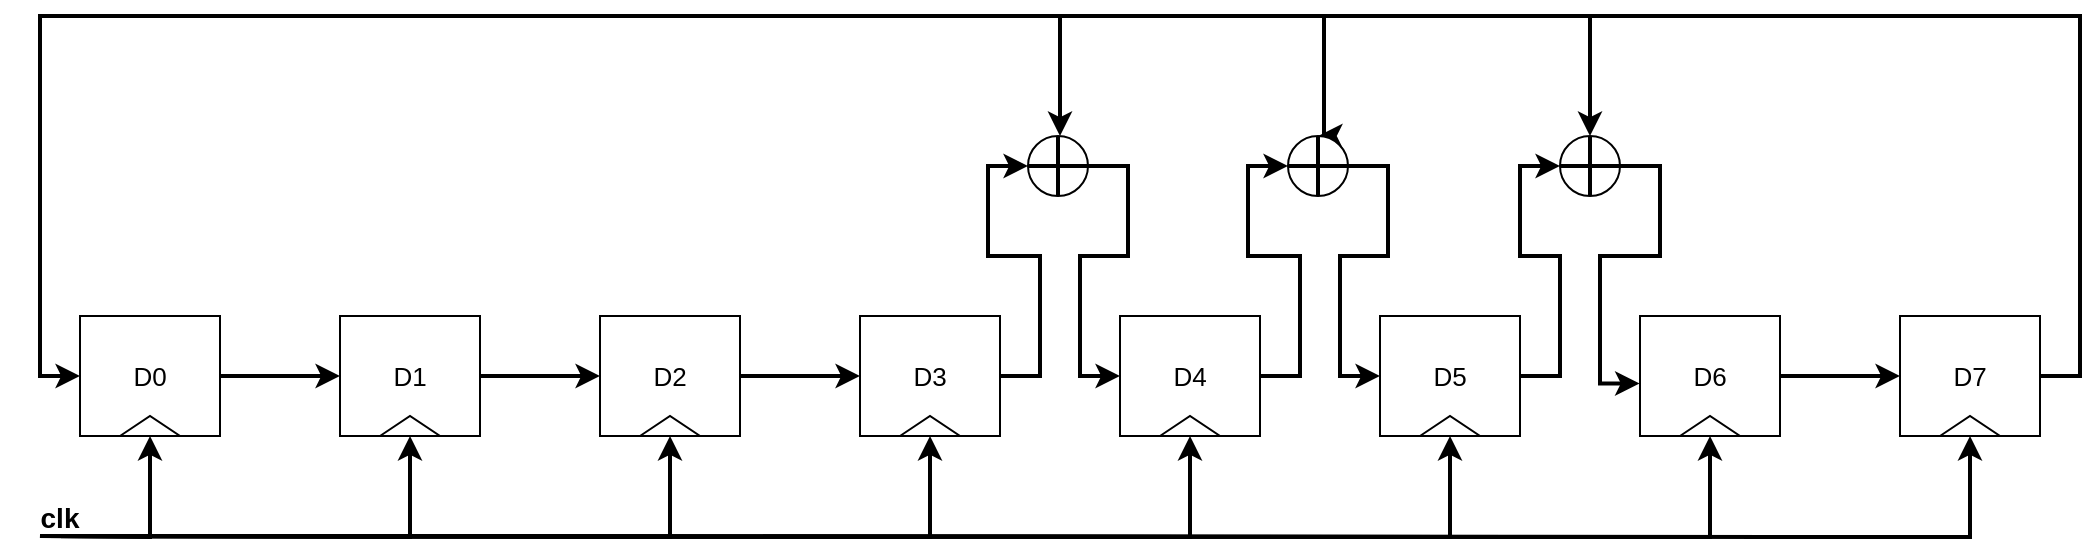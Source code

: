 <mxfile version="15.8.4" type="device"><diagram id="34PLyALpbwTK-sMKJCxG" name="第 1 页"><mxGraphModel dx="1160" dy="997" grid="1" gridSize="10" guides="1" tooltips="1" connect="1" arrows="1" fold="1" page="0" pageScale="1" pageWidth="1654" pageHeight="2336" math="0" shadow="0"><root><mxCell id="0"/><mxCell id="1" parent="0"/><mxCell id="41Zfu85zPLaFEWwNTjfW-9" style="edgeStyle=orthogonalEdgeStyle;rounded=0;orthogonalLoop=1;jettySize=auto;html=1;exitX=1;exitY=0.5;exitDx=0;exitDy=0;entryX=0;entryY=0.5;entryDx=0;entryDy=0;fontSize=13;strokeWidth=2;" edge="1" parent="1" source="41Zfu85zPLaFEWwNTjfW-1" target="41Zfu85zPLaFEWwNTjfW-2"><mxGeometry relative="1" as="geometry"/></mxCell><mxCell id="41Zfu85zPLaFEWwNTjfW-1" value="&lt;font style=&quot;font-size: 13px&quot;&gt;D0&lt;/font&gt;" style="rounded=0;whiteSpace=wrap;html=1;" vertex="1" parent="1"><mxGeometry width="70" height="60" as="geometry"/></mxCell><mxCell id="41Zfu85zPLaFEWwNTjfW-10" style="edgeStyle=orthogonalEdgeStyle;rounded=0;orthogonalLoop=1;jettySize=auto;html=1;exitX=1;exitY=0.5;exitDx=0;exitDy=0;entryX=0;entryY=0.5;entryDx=0;entryDy=0;fontSize=13;strokeWidth=2;" edge="1" parent="1" source="41Zfu85zPLaFEWwNTjfW-2" target="41Zfu85zPLaFEWwNTjfW-3"><mxGeometry relative="1" as="geometry"/></mxCell><mxCell id="41Zfu85zPLaFEWwNTjfW-2" value="&lt;font style=&quot;font-size: 13px&quot;&gt;D1&lt;/font&gt;" style="rounded=0;whiteSpace=wrap;html=1;" vertex="1" parent="1"><mxGeometry x="130" width="70" height="60" as="geometry"/></mxCell><mxCell id="41Zfu85zPLaFEWwNTjfW-11" style="edgeStyle=orthogonalEdgeStyle;rounded=0;orthogonalLoop=1;jettySize=auto;html=1;exitX=1;exitY=0.5;exitDx=0;exitDy=0;entryX=0;entryY=0.5;entryDx=0;entryDy=0;fontSize=13;strokeWidth=2;" edge="1" parent="1" source="41Zfu85zPLaFEWwNTjfW-3" target="41Zfu85zPLaFEWwNTjfW-4"><mxGeometry relative="1" as="geometry"/></mxCell><mxCell id="41Zfu85zPLaFEWwNTjfW-3" value="&lt;font style=&quot;font-size: 13px&quot;&gt;D2&lt;/font&gt;" style="rounded=0;whiteSpace=wrap;html=1;" vertex="1" parent="1"><mxGeometry x="260" width="70" height="60" as="geometry"/></mxCell><mxCell id="41Zfu85zPLaFEWwNTjfW-80" style="edgeStyle=orthogonalEdgeStyle;rounded=0;orthogonalLoop=1;jettySize=auto;html=1;exitX=1;exitY=0.5;exitDx=0;exitDy=0;entryX=0;entryY=0.5;entryDx=0;entryDy=0;fontSize=14;strokeWidth=2;" edge="1" parent="1" source="41Zfu85zPLaFEWwNTjfW-4" target="41Zfu85zPLaFEWwNTjfW-74"><mxGeometry relative="1" as="geometry"/></mxCell><mxCell id="41Zfu85zPLaFEWwNTjfW-4" value="&lt;font style=&quot;font-size: 13px&quot;&gt;D3&lt;/font&gt;" style="rounded=0;whiteSpace=wrap;html=1;" vertex="1" parent="1"><mxGeometry x="390" width="70" height="60" as="geometry"/></mxCell><mxCell id="41Zfu85zPLaFEWwNTjfW-90" style="edgeStyle=orthogonalEdgeStyle;rounded=0;orthogonalLoop=1;jettySize=auto;html=1;exitX=1;exitY=0.5;exitDx=0;exitDy=0;entryX=0;entryY=0.5;entryDx=0;entryDy=0;fontSize=14;strokeWidth=2;" edge="1" parent="1" source="41Zfu85zPLaFEWwNTjfW-5" target="41Zfu85zPLaFEWwNTjfW-86"><mxGeometry relative="1" as="geometry"/></mxCell><mxCell id="41Zfu85zPLaFEWwNTjfW-5" value="&lt;font style=&quot;font-size: 13px&quot;&gt;D4&lt;/font&gt;" style="rounded=0;whiteSpace=wrap;html=1;" vertex="1" parent="1"><mxGeometry x="520" width="70" height="60" as="geometry"/></mxCell><mxCell id="41Zfu85zPLaFEWwNTjfW-97" style="edgeStyle=orthogonalEdgeStyle;rounded=0;orthogonalLoop=1;jettySize=auto;html=1;exitX=1;exitY=0.5;exitDx=0;exitDy=0;entryX=0;entryY=0.5;entryDx=0;entryDy=0;fontSize=14;strokeWidth=2;" edge="1" parent="1" source="41Zfu85zPLaFEWwNTjfW-6" target="41Zfu85zPLaFEWwNTjfW-94"><mxGeometry relative="1" as="geometry"/></mxCell><mxCell id="41Zfu85zPLaFEWwNTjfW-6" value="&lt;font style=&quot;font-size: 13px&quot;&gt;D5&lt;/font&gt;" style="rounded=0;whiteSpace=wrap;html=1;" vertex="1" parent="1"><mxGeometry x="650" width="70" height="60" as="geometry"/></mxCell><mxCell id="41Zfu85zPLaFEWwNTjfW-15" style="edgeStyle=orthogonalEdgeStyle;rounded=0;orthogonalLoop=1;jettySize=auto;html=1;exitX=1;exitY=0.5;exitDx=0;exitDy=0;entryX=0;entryY=0.5;entryDx=0;entryDy=0;fontSize=13;strokeWidth=2;" edge="1" parent="1" source="41Zfu85zPLaFEWwNTjfW-7" target="41Zfu85zPLaFEWwNTjfW-8"><mxGeometry relative="1" as="geometry"/></mxCell><mxCell id="41Zfu85zPLaFEWwNTjfW-7" value="&lt;font style=&quot;font-size: 13px&quot;&gt;D6&lt;/font&gt;" style="rounded=0;whiteSpace=wrap;html=1;" vertex="1" parent="1"><mxGeometry x="780" width="70" height="60" as="geometry"/></mxCell><mxCell id="41Zfu85zPLaFEWwNTjfW-83" style="edgeStyle=orthogonalEdgeStyle;rounded=0;orthogonalLoop=1;jettySize=auto;html=1;exitX=1;exitY=0.5;exitDx=0;exitDy=0;entryX=0;entryY=0.5;entryDx=0;entryDy=0;fontSize=14;strokeWidth=2;" edge="1" parent="1" source="41Zfu85zPLaFEWwNTjfW-8" target="41Zfu85zPLaFEWwNTjfW-1"><mxGeometry relative="1" as="geometry"><Array as="points"><mxPoint x="1000" y="30"/><mxPoint x="1000" y="-150"/><mxPoint x="-20" y="-150"/><mxPoint x="-20" y="30"/></Array></mxGeometry></mxCell><mxCell id="41Zfu85zPLaFEWwNTjfW-84" style="edgeStyle=orthogonalEdgeStyle;rounded=0;orthogonalLoop=1;jettySize=auto;html=1;exitX=1;exitY=0.5;exitDx=0;exitDy=0;fontSize=14;strokeWidth=2;" edge="1" parent="1" source="41Zfu85zPLaFEWwNTjfW-8"><mxGeometry relative="1" as="geometry"><mxPoint x="490" y="-90" as="targetPoint"/><Array as="points"><mxPoint x="1000" y="30"/><mxPoint x="1000" y="-150"/><mxPoint x="490" y="-150"/></Array></mxGeometry></mxCell><mxCell id="41Zfu85zPLaFEWwNTjfW-93" style="edgeStyle=orthogonalEdgeStyle;rounded=0;orthogonalLoop=1;jettySize=auto;html=1;exitX=1;exitY=0.5;exitDx=0;exitDy=0;entryX=0.5;entryY=0;entryDx=0;entryDy=0;fontSize=14;strokeWidth=2;" edge="1" parent="1" source="41Zfu85zPLaFEWwNTjfW-8" target="41Zfu85zPLaFEWwNTjfW-86"><mxGeometry relative="1" as="geometry"><Array as="points"><mxPoint x="1000" y="30"/><mxPoint x="1000" y="-150"/><mxPoint x="622" y="-150"/></Array></mxGeometry></mxCell><mxCell id="41Zfu85zPLaFEWwNTjfW-100" style="edgeStyle=orthogonalEdgeStyle;rounded=0;orthogonalLoop=1;jettySize=auto;html=1;exitX=1;exitY=0.5;exitDx=0;exitDy=0;entryX=0.5;entryY=0;entryDx=0;entryDy=0;fontSize=14;strokeWidth=2;" edge="1" parent="1" source="41Zfu85zPLaFEWwNTjfW-8" target="41Zfu85zPLaFEWwNTjfW-94"><mxGeometry relative="1" as="geometry"><Array as="points"><mxPoint x="1000" y="30"/><mxPoint x="1000" y="-150"/><mxPoint x="755" y="-150"/></Array></mxGeometry></mxCell><mxCell id="41Zfu85zPLaFEWwNTjfW-8" value="&lt;font style=&quot;font-size: 13px&quot;&gt;D7&lt;/font&gt;" style="rounded=0;whiteSpace=wrap;html=1;" vertex="1" parent="1"><mxGeometry x="910" width="70" height="60" as="geometry"/></mxCell><mxCell id="41Zfu85zPLaFEWwNTjfW-19" style="edgeStyle=orthogonalEdgeStyle;rounded=0;orthogonalLoop=1;jettySize=auto;html=1;exitX=1;exitY=0.5;exitDx=0;exitDy=0;entryX=0.5;entryY=1;entryDx=0;entryDy=0;fontSize=13;strokeWidth=2;" edge="1" parent="1" target="41Zfu85zPLaFEWwNTjfW-1"><mxGeometry relative="1" as="geometry"><mxPoint x="-20" y="110" as="sourcePoint"/></mxGeometry></mxCell><mxCell id="41Zfu85zPLaFEWwNTjfW-20" style="edgeStyle=orthogonalEdgeStyle;rounded=0;orthogonalLoop=1;jettySize=auto;html=1;exitX=1;exitY=0.5;exitDx=0;exitDy=0;entryX=0.5;entryY=1;entryDx=0;entryDy=0;fontSize=13;strokeWidth=2;" edge="1" parent="1" target="41Zfu85zPLaFEWwNTjfW-2"><mxGeometry relative="1" as="geometry"><mxPoint x="-20" y="110" as="sourcePoint"/></mxGeometry></mxCell><mxCell id="41Zfu85zPLaFEWwNTjfW-21" style="edgeStyle=orthogonalEdgeStyle;rounded=0;orthogonalLoop=1;jettySize=auto;html=1;exitX=1;exitY=0.5;exitDx=0;exitDy=0;entryX=0.5;entryY=1;entryDx=0;entryDy=0;fontSize=13;strokeWidth=2;" edge="1" parent="1" target="41Zfu85zPLaFEWwNTjfW-3"><mxGeometry relative="1" as="geometry"><mxPoint x="-20" y="110" as="sourcePoint"/></mxGeometry></mxCell><mxCell id="41Zfu85zPLaFEWwNTjfW-22" style="edgeStyle=orthogonalEdgeStyle;rounded=0;orthogonalLoop=1;jettySize=auto;html=1;exitX=1;exitY=0.5;exitDx=0;exitDy=0;fontSize=13;strokeWidth=2;" edge="1" parent="1" target="41Zfu85zPLaFEWwNTjfW-4"><mxGeometry relative="1" as="geometry"><mxPoint x="-20" y="110" as="sourcePoint"/></mxGeometry></mxCell><mxCell id="41Zfu85zPLaFEWwNTjfW-23" style="edgeStyle=orthogonalEdgeStyle;rounded=0;orthogonalLoop=1;jettySize=auto;html=1;exitX=1;exitY=0.5;exitDx=0;exitDy=0;fontSize=13;strokeWidth=2;" edge="1" parent="1" target="41Zfu85zPLaFEWwNTjfW-5"><mxGeometry relative="1" as="geometry"><mxPoint x="-20" y="110" as="sourcePoint"/></mxGeometry></mxCell><mxCell id="41Zfu85zPLaFEWwNTjfW-24" style="edgeStyle=orthogonalEdgeStyle;rounded=0;orthogonalLoop=1;jettySize=auto;html=1;exitX=1;exitY=0.5;exitDx=0;exitDy=0;entryX=0.5;entryY=1;entryDx=0;entryDy=0;fontSize=13;strokeWidth=2;" edge="1" parent="1" target="41Zfu85zPLaFEWwNTjfW-6"><mxGeometry relative="1" as="geometry"><mxPoint x="-20" y="110" as="sourcePoint"/></mxGeometry></mxCell><mxCell id="41Zfu85zPLaFEWwNTjfW-60" style="edgeStyle=orthogonalEdgeStyle;rounded=0;orthogonalLoop=1;jettySize=auto;html=1;exitX=1;exitY=0.5;exitDx=0;exitDy=0;entryX=0.5;entryY=1;entryDx=0;entryDy=0;fontSize=13;strokeWidth=2;" edge="1" parent="1" target="41Zfu85zPLaFEWwNTjfW-7"><mxGeometry relative="1" as="geometry"><mxPoint x="-20" y="110" as="sourcePoint"/></mxGeometry></mxCell><mxCell id="41Zfu85zPLaFEWwNTjfW-61" style="edgeStyle=orthogonalEdgeStyle;rounded=0;orthogonalLoop=1;jettySize=auto;html=1;exitX=1;exitY=0.5;exitDx=0;exitDy=0;entryX=0.5;entryY=1;entryDx=0;entryDy=0;fontSize=13;strokeWidth=2;" edge="1" parent="1" target="41Zfu85zPLaFEWwNTjfW-8"><mxGeometry relative="1" as="geometry"><mxPoint x="-20" y="110" as="sourcePoint"/></mxGeometry></mxCell><mxCell id="41Zfu85zPLaFEWwNTjfW-25" value="" style="triangle;whiteSpace=wrap;html=1;fontSize=13;rotation=-90;" vertex="1" parent="1"><mxGeometry x="30" y="40" width="10" height="30" as="geometry"/></mxCell><mxCell id="41Zfu85zPLaFEWwNTjfW-51" value="" style="triangle;whiteSpace=wrap;html=1;fontSize=13;rotation=-90;" vertex="1" parent="1"><mxGeometry x="160" y="40" width="10" height="30" as="geometry"/></mxCell><mxCell id="41Zfu85zPLaFEWwNTjfW-52" value="" style="triangle;whiteSpace=wrap;html=1;fontSize=13;rotation=-90;" vertex="1" parent="1"><mxGeometry x="290" y="40" width="10" height="30" as="geometry"/></mxCell><mxCell id="41Zfu85zPLaFEWwNTjfW-53" value="" style="triangle;whiteSpace=wrap;html=1;fontSize=13;rotation=-90;" vertex="1" parent="1"><mxGeometry x="420" y="40" width="10" height="30" as="geometry"/></mxCell><mxCell id="41Zfu85zPLaFEWwNTjfW-54" value="" style="triangle;whiteSpace=wrap;html=1;fontSize=13;rotation=-90;" vertex="1" parent="1"><mxGeometry x="550" y="40" width="10" height="30" as="geometry"/></mxCell><mxCell id="41Zfu85zPLaFEWwNTjfW-55" value="" style="triangle;whiteSpace=wrap;html=1;fontSize=13;rotation=-90;" vertex="1" parent="1"><mxGeometry x="680" y="40" width="10" height="30" as="geometry"/></mxCell><mxCell id="41Zfu85zPLaFEWwNTjfW-63" value="" style="triangle;whiteSpace=wrap;html=1;fontSize=13;rotation=-90;" vertex="1" parent="1"><mxGeometry x="810" y="40" width="10" height="30" as="geometry"/></mxCell><mxCell id="41Zfu85zPLaFEWwNTjfW-64" value="" style="triangle;whiteSpace=wrap;html=1;fontSize=13;rotation=-90;" vertex="1" parent="1"><mxGeometry x="940" y="40" width="10" height="30" as="geometry"/></mxCell><mxCell id="41Zfu85zPLaFEWwNTjfW-65" value="&lt;font style=&quot;font-size: 14px&quot;&gt;&lt;b&gt;clk&lt;/b&gt;&lt;/font&gt;" style="text;html=1;strokeColor=none;fillColor=none;align=center;verticalAlign=middle;whiteSpace=wrap;rounded=0;fontSize=13;" vertex="1" parent="1"><mxGeometry x="-40" y="86" width="60" height="30" as="geometry"/></mxCell><mxCell id="41Zfu85zPLaFEWwNTjfW-81" style="edgeStyle=orthogonalEdgeStyle;rounded=0;orthogonalLoop=1;jettySize=auto;html=1;exitX=1;exitY=0.5;exitDx=0;exitDy=0;entryX=0;entryY=0.5;entryDx=0;entryDy=0;fontSize=14;strokeWidth=2;" edge="1" parent="1" source="41Zfu85zPLaFEWwNTjfW-74" target="41Zfu85zPLaFEWwNTjfW-5"><mxGeometry relative="1" as="geometry"/></mxCell><mxCell id="41Zfu85zPLaFEWwNTjfW-74" value="" style="ellipse;whiteSpace=wrap;html=1;aspect=fixed;fontSize=14;" vertex="1" parent="1"><mxGeometry x="474" y="-90" width="30" height="30" as="geometry"/></mxCell><mxCell id="41Zfu85zPLaFEWwNTjfW-75" value="" style="endArrow=none;html=1;rounded=0;fontSize=14;strokeWidth=2;entryX=0.5;entryY=0;entryDx=0;entryDy=0;exitX=0.5;exitY=1;exitDx=0;exitDy=0;" edge="1" parent="1" source="41Zfu85zPLaFEWwNTjfW-74" target="41Zfu85zPLaFEWwNTjfW-74"><mxGeometry width="50" height="50" relative="1" as="geometry"><mxPoint x="594" y="-10" as="sourcePoint"/><mxPoint x="644" y="-60" as="targetPoint"/></mxGeometry></mxCell><mxCell id="41Zfu85zPLaFEWwNTjfW-76" value="" style="endArrow=none;html=1;rounded=0;fontSize=14;strokeWidth=2;exitX=0;exitY=0.5;exitDx=0;exitDy=0;entryX=1;entryY=0.5;entryDx=0;entryDy=0;" edge="1" parent="1" source="41Zfu85zPLaFEWwNTjfW-74" target="41Zfu85zPLaFEWwNTjfW-74"><mxGeometry width="50" height="50" relative="1" as="geometry"><mxPoint x="584" as="sourcePoint"/><mxPoint x="554" y="-50" as="targetPoint"/></mxGeometry></mxCell><mxCell id="41Zfu85zPLaFEWwNTjfW-91" style="edgeStyle=orthogonalEdgeStyle;rounded=0;orthogonalLoop=1;jettySize=auto;html=1;exitX=1;exitY=0.5;exitDx=0;exitDy=0;entryX=0;entryY=0.5;entryDx=0;entryDy=0;fontSize=14;strokeWidth=2;" edge="1" parent="1" source="41Zfu85zPLaFEWwNTjfW-86" target="41Zfu85zPLaFEWwNTjfW-6"><mxGeometry relative="1" as="geometry"/></mxCell><mxCell id="41Zfu85zPLaFEWwNTjfW-86" value="" style="ellipse;whiteSpace=wrap;html=1;aspect=fixed;fontSize=14;" vertex="1" parent="1"><mxGeometry x="604" y="-90" width="30" height="30" as="geometry"/></mxCell><mxCell id="41Zfu85zPLaFEWwNTjfW-87" value="" style="endArrow=none;html=1;rounded=0;fontSize=14;strokeWidth=2;entryX=0.5;entryY=0;entryDx=0;entryDy=0;exitX=0.5;exitY=1;exitDx=0;exitDy=0;" edge="1" parent="1" source="41Zfu85zPLaFEWwNTjfW-86" target="41Zfu85zPLaFEWwNTjfW-86"><mxGeometry width="50" height="50" relative="1" as="geometry"><mxPoint x="727" y="-10" as="sourcePoint"/><mxPoint x="777" y="-60" as="targetPoint"/></mxGeometry></mxCell><mxCell id="41Zfu85zPLaFEWwNTjfW-88" value="" style="endArrow=none;html=1;rounded=0;fontSize=14;strokeWidth=2;exitX=0;exitY=0.5;exitDx=0;exitDy=0;entryX=1;entryY=0.5;entryDx=0;entryDy=0;" edge="1" parent="1" source="41Zfu85zPLaFEWwNTjfW-86" target="41Zfu85zPLaFEWwNTjfW-86"><mxGeometry width="50" height="50" relative="1" as="geometry"><mxPoint x="717" as="sourcePoint"/><mxPoint x="687" y="-50" as="targetPoint"/></mxGeometry></mxCell><mxCell id="41Zfu85zPLaFEWwNTjfW-99" style="edgeStyle=orthogonalEdgeStyle;rounded=0;orthogonalLoop=1;jettySize=auto;html=1;entryX=-0.003;entryY=0.562;entryDx=0;entryDy=0;entryPerimeter=0;fontSize=14;strokeWidth=2;" edge="1" parent="1" source="41Zfu85zPLaFEWwNTjfW-94" target="41Zfu85zPLaFEWwNTjfW-7"><mxGeometry relative="1" as="geometry"/></mxCell><mxCell id="41Zfu85zPLaFEWwNTjfW-94" value="" style="ellipse;whiteSpace=wrap;html=1;aspect=fixed;fontSize=14;" vertex="1" parent="1"><mxGeometry x="740" y="-90" width="30" height="30" as="geometry"/></mxCell><mxCell id="41Zfu85zPLaFEWwNTjfW-95" value="" style="endArrow=none;html=1;rounded=0;fontSize=14;strokeWidth=2;entryX=0.5;entryY=0;entryDx=0;entryDy=0;exitX=0.5;exitY=1;exitDx=0;exitDy=0;" edge="1" parent="1" source="41Zfu85zPLaFEWwNTjfW-94" target="41Zfu85zPLaFEWwNTjfW-94"><mxGeometry width="50" height="50" relative="1" as="geometry"><mxPoint x="860" y="-10" as="sourcePoint"/><mxPoint x="910" y="-60" as="targetPoint"/></mxGeometry></mxCell><mxCell id="41Zfu85zPLaFEWwNTjfW-96" value="" style="endArrow=none;html=1;rounded=0;fontSize=14;strokeWidth=2;exitX=0;exitY=0.5;exitDx=0;exitDy=0;entryX=1;entryY=0.5;entryDx=0;entryDy=0;" edge="1" parent="1" source="41Zfu85zPLaFEWwNTjfW-94" target="41Zfu85zPLaFEWwNTjfW-94"><mxGeometry width="50" height="50" relative="1" as="geometry"><mxPoint x="850" as="sourcePoint"/><mxPoint x="820" y="-50" as="targetPoint"/></mxGeometry></mxCell></root></mxGraphModel></diagram></mxfile>